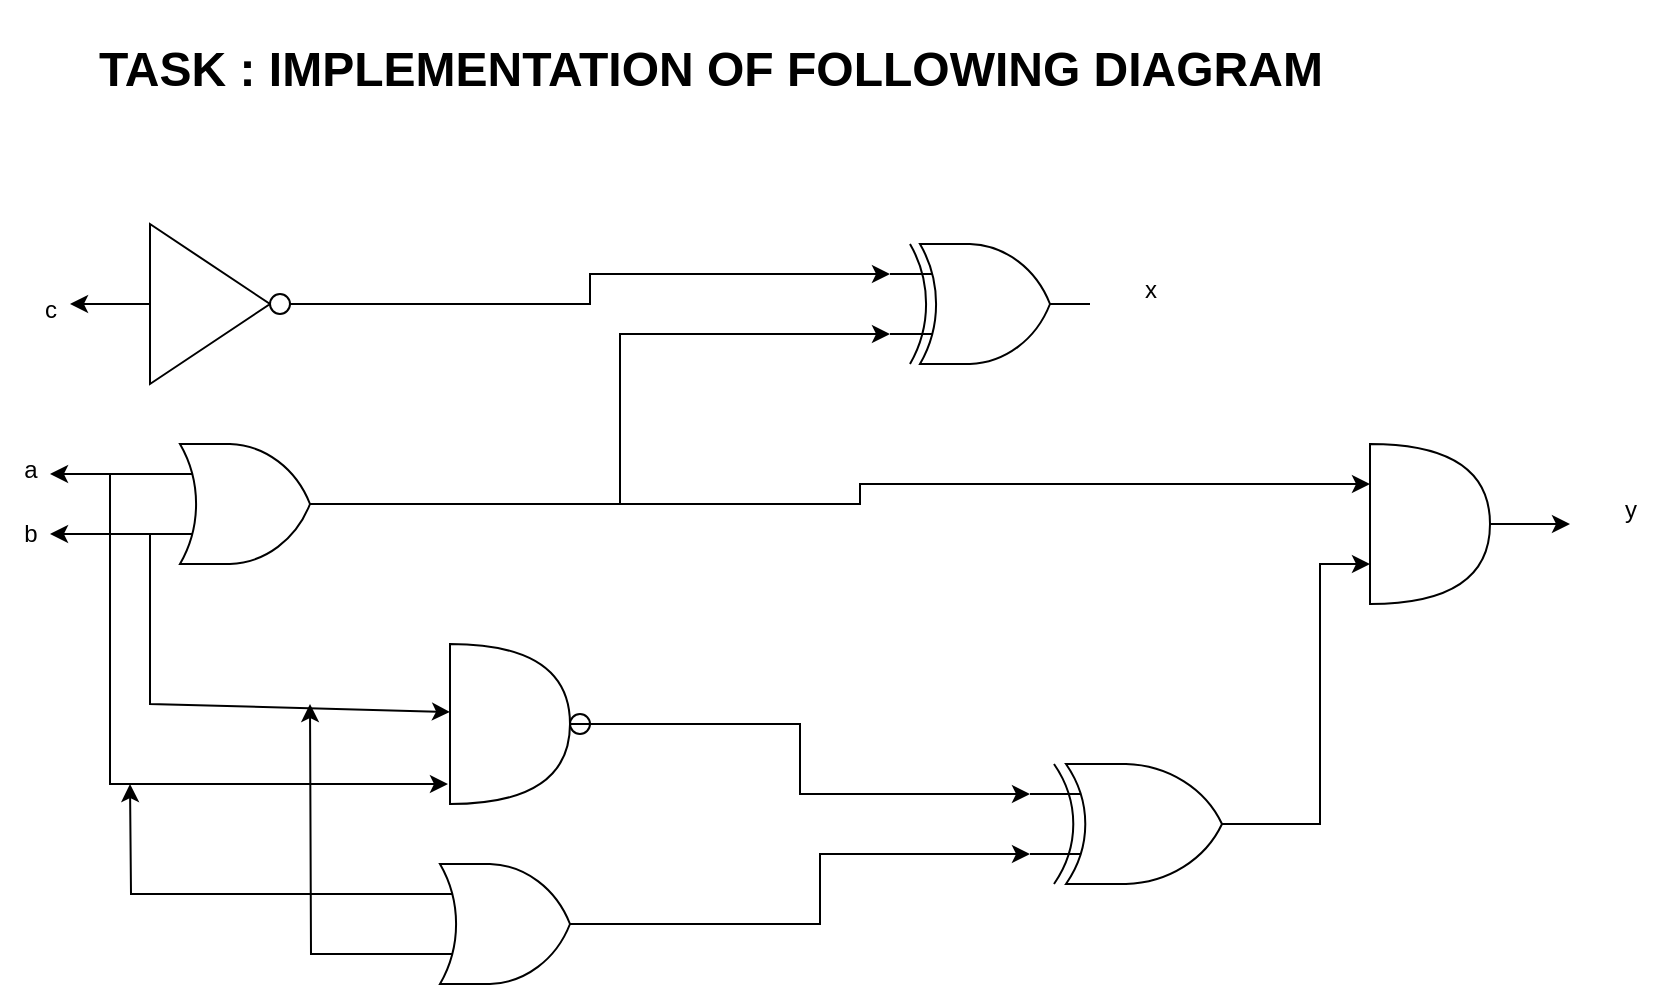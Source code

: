 <mxfile version="26.0.11">
  <diagram name="Page-1" id="nehVLXHQttereqlWMtnN">
    <mxGraphModel dx="1730" dy="468" grid="1" gridSize="10" guides="1" tooltips="1" connect="1" arrows="1" fold="1" page="1" pageScale="1" pageWidth="850" pageHeight="1100" math="0" shadow="0">
      <root>
        <mxCell id="0" />
        <mxCell id="1" parent="0" />
        <mxCell id="EHPUk68qeHJAw_Frci1N-1" value="" style="triangle;whiteSpace=wrap;html=1;" vertex="1" parent="1">
          <mxGeometry x="70" y="120" width="60" height="80" as="geometry" />
        </mxCell>
        <mxCell id="EHPUk68qeHJAw_Frci1N-4" value="" style="endArrow=classic;html=1;rounded=0;exitX=0;exitY=0.5;exitDx=0;exitDy=0;" edge="1" parent="1" source="EHPUk68qeHJAw_Frci1N-1">
          <mxGeometry width="50" height="50" relative="1" as="geometry">
            <mxPoint x="-10" y="200" as="sourcePoint" />
            <mxPoint x="30" y="160" as="targetPoint" />
          </mxGeometry>
        </mxCell>
        <mxCell id="EHPUk68qeHJAw_Frci1N-6" value="" style="ellipse;whiteSpace=wrap;html=1;aspect=fixed;" vertex="1" parent="1">
          <mxGeometry x="130" y="155" width="10" height="10" as="geometry" />
        </mxCell>
        <mxCell id="EHPUk68qeHJAw_Frci1N-7" value="" style="verticalLabelPosition=bottom;shadow=0;dashed=0;align=center;html=1;verticalAlign=top;shape=mxgraph.electrical.logic_gates.logic_gate;operation=or;" vertex="1" parent="1">
          <mxGeometry x="70" y="230" width="100" height="60" as="geometry" />
        </mxCell>
        <mxCell id="EHPUk68qeHJAw_Frci1N-8" value="" style="verticalLabelPosition=bottom;shadow=0;dashed=0;align=center;html=1;verticalAlign=top;shape=mxgraph.electrical.logic_gates.logic_gate;operation=xor;" vertex="1" parent="1">
          <mxGeometry x="440" y="130" width="100" height="60" as="geometry" />
        </mxCell>
        <mxCell id="EHPUk68qeHJAw_Frci1N-9" style="edgeStyle=orthogonalEdgeStyle;rounded=0;orthogonalLoop=1;jettySize=auto;html=1;exitX=1;exitY=0.5;exitDx=0;exitDy=0;entryX=0;entryY=0.25;entryDx=0;entryDy=0;entryPerimeter=0;" edge="1" parent="1" source="EHPUk68qeHJAw_Frci1N-6" target="EHPUk68qeHJAw_Frci1N-8">
          <mxGeometry relative="1" as="geometry" />
        </mxCell>
        <mxCell id="EHPUk68qeHJAw_Frci1N-10" style="edgeStyle=orthogonalEdgeStyle;rounded=0;orthogonalLoop=1;jettySize=auto;html=1;exitX=1;exitY=0.5;exitDx=0;exitDy=0;exitPerimeter=0;entryX=0;entryY=0.25;entryDx=0;entryDy=0;entryPerimeter=0;" edge="1" parent="1" source="EHPUk68qeHJAw_Frci1N-7" target="EHPUk68qeHJAw_Frci1N-12">
          <mxGeometry relative="1" as="geometry">
            <mxPoint x="540" y="260" as="targetPoint" />
          </mxGeometry>
        </mxCell>
        <mxCell id="EHPUk68qeHJAw_Frci1N-11" style="edgeStyle=orthogonalEdgeStyle;rounded=0;orthogonalLoop=1;jettySize=auto;html=1;exitX=1;exitY=0.5;exitDx=0;exitDy=0;exitPerimeter=0;entryX=0;entryY=0.75;entryDx=0;entryDy=0;entryPerimeter=0;" edge="1" parent="1" source="EHPUk68qeHJAw_Frci1N-7" target="EHPUk68qeHJAw_Frci1N-8">
          <mxGeometry relative="1" as="geometry" />
        </mxCell>
        <mxCell id="EHPUk68qeHJAw_Frci1N-12" value="" style="shape=or;whiteSpace=wrap;html=1;" vertex="1" parent="1">
          <mxGeometry x="680" y="230" width="60" height="80" as="geometry" />
        </mxCell>
        <mxCell id="EHPUk68qeHJAw_Frci1N-13" value="" style="verticalLabelPosition=bottom;shadow=0;dashed=0;align=center;html=1;verticalAlign=top;shape=mxgraph.electrical.logic_gates.logic_gate;operation=xor;" vertex="1" parent="1">
          <mxGeometry x="510" y="390" width="120" height="60" as="geometry" />
        </mxCell>
        <mxCell id="EHPUk68qeHJAw_Frci1N-14" style="edgeStyle=orthogonalEdgeStyle;rounded=0;orthogonalLoop=1;jettySize=auto;html=1;entryX=0;entryY=0.75;entryDx=0;entryDy=0;entryPerimeter=0;" edge="1" parent="1" source="EHPUk68qeHJAw_Frci1N-13" target="EHPUk68qeHJAw_Frci1N-12">
          <mxGeometry relative="1" as="geometry" />
        </mxCell>
        <mxCell id="EHPUk68qeHJAw_Frci1N-15" value="" style="shape=or;whiteSpace=wrap;html=1;" vertex="1" parent="1">
          <mxGeometry x="220" y="330" width="60" height="80" as="geometry" />
        </mxCell>
        <mxCell id="EHPUk68qeHJAw_Frci1N-22" value="" style="endArrow=classic;html=1;rounded=0;exitX=0;exitY=0.25;exitDx=0;exitDy=0;exitPerimeter=0;" edge="1" parent="1" source="EHPUk68qeHJAw_Frci1N-7">
          <mxGeometry width="50" height="50" relative="1" as="geometry">
            <mxPoint x="400" y="270" as="sourcePoint" />
            <mxPoint x="20" y="245" as="targetPoint" />
          </mxGeometry>
        </mxCell>
        <mxCell id="EHPUk68qeHJAw_Frci1N-23" value="" style="endArrow=classic;html=1;rounded=0;exitX=0;exitY=0.75;exitDx=0;exitDy=0;exitPerimeter=0;" edge="1" parent="1" source="EHPUk68qeHJAw_Frci1N-7">
          <mxGeometry width="50" height="50" relative="1" as="geometry">
            <mxPoint x="400" y="270" as="sourcePoint" />
            <mxPoint x="20" y="275" as="targetPoint" />
          </mxGeometry>
        </mxCell>
        <mxCell id="EHPUk68qeHJAw_Frci1N-26" value="" style="endArrow=classic;html=1;rounded=0;exitX=0;exitY=0.75;exitDx=0;exitDy=0;exitPerimeter=0;" edge="1" parent="1" source="EHPUk68qeHJAw_Frci1N-7">
          <mxGeometry width="50" height="50" relative="1" as="geometry">
            <mxPoint x="50" y="280" as="sourcePoint" />
            <mxPoint x="220" y="364" as="targetPoint" />
            <Array as="points">
              <mxPoint x="70" y="360" />
            </Array>
          </mxGeometry>
        </mxCell>
        <mxCell id="EHPUk68qeHJAw_Frci1N-27" value="" style="endArrow=classic;html=1;rounded=0;entryX=-0.017;entryY=0.875;entryDx=0;entryDy=0;entryPerimeter=0;" edge="1" parent="1" target="EHPUk68qeHJAw_Frci1N-15">
          <mxGeometry width="50" height="50" relative="1" as="geometry">
            <mxPoint x="50" y="245" as="sourcePoint" />
            <mxPoint x="450" y="240" as="targetPoint" />
            <Array as="points">
              <mxPoint x="50" y="400" />
            </Array>
          </mxGeometry>
        </mxCell>
        <mxCell id="EHPUk68qeHJAw_Frci1N-28" value="" style="ellipse;whiteSpace=wrap;html=1;aspect=fixed;" vertex="1" parent="1">
          <mxGeometry x="280" y="365" width="10" height="10" as="geometry" />
        </mxCell>
        <mxCell id="EHPUk68qeHJAw_Frci1N-32" style="edgeStyle=orthogonalEdgeStyle;rounded=0;orthogonalLoop=1;jettySize=auto;html=1;exitX=0;exitY=0.25;exitDx=0;exitDy=0;exitPerimeter=0;" edge="1" parent="1" source="EHPUk68qeHJAw_Frci1N-29">
          <mxGeometry relative="1" as="geometry">
            <mxPoint x="60" y="400" as="targetPoint" />
          </mxGeometry>
        </mxCell>
        <mxCell id="EHPUk68qeHJAw_Frci1N-33" style="edgeStyle=orthogonalEdgeStyle;rounded=0;orthogonalLoop=1;jettySize=auto;html=1;exitX=0;exitY=0.75;exitDx=0;exitDy=0;exitPerimeter=0;" edge="1" parent="1" source="EHPUk68qeHJAw_Frci1N-29">
          <mxGeometry relative="1" as="geometry">
            <mxPoint x="150" y="360" as="targetPoint" />
          </mxGeometry>
        </mxCell>
        <mxCell id="EHPUk68qeHJAw_Frci1N-29" value="" style="verticalLabelPosition=bottom;shadow=0;dashed=0;align=center;html=1;verticalAlign=top;shape=mxgraph.electrical.logic_gates.logic_gate;operation=or;" vertex="1" parent="1">
          <mxGeometry x="200" y="440" width="100" height="60" as="geometry" />
        </mxCell>
        <mxCell id="EHPUk68qeHJAw_Frci1N-30" style="edgeStyle=orthogonalEdgeStyle;rounded=0;orthogonalLoop=1;jettySize=auto;html=1;entryX=0;entryY=0.75;entryDx=0;entryDy=0;entryPerimeter=0;" edge="1" parent="1" source="EHPUk68qeHJAw_Frci1N-29" target="EHPUk68qeHJAw_Frci1N-13">
          <mxGeometry relative="1" as="geometry" />
        </mxCell>
        <mxCell id="EHPUk68qeHJAw_Frci1N-31" style="edgeStyle=orthogonalEdgeStyle;rounded=0;orthogonalLoop=1;jettySize=auto;html=1;entryX=0;entryY=0.25;entryDx=0;entryDy=0;entryPerimeter=0;" edge="1" parent="1" source="EHPUk68qeHJAw_Frci1N-15" target="EHPUk68qeHJAw_Frci1N-13">
          <mxGeometry relative="1" as="geometry" />
        </mxCell>
        <mxCell id="EHPUk68qeHJAw_Frci1N-34" value="&lt;h1&gt;TASK : IMPLEMENTATION OF FOLLOWING DIAGRAM&lt;/h1&gt;" style="text;html=1;align=center;verticalAlign=middle;resizable=0;points=[];autosize=1;strokeColor=none;fillColor=none;" vertex="1" parent="1">
          <mxGeometry x="30" y="8" width="640" height="70" as="geometry" />
        </mxCell>
        <mxCell id="EHPUk68qeHJAw_Frci1N-35" value="c" style="text;html=1;align=center;verticalAlign=middle;resizable=0;points=[];autosize=1;strokeColor=none;fillColor=none;" vertex="1" parent="1">
          <mxGeometry x="5" y="148" width="30" height="30" as="geometry" />
        </mxCell>
        <mxCell id="EHPUk68qeHJAw_Frci1N-36" value="a" style="text;html=1;align=center;verticalAlign=middle;resizable=0;points=[];autosize=1;strokeColor=none;fillColor=none;" vertex="1" parent="1">
          <mxGeometry x="-5" y="228" width="30" height="30" as="geometry" />
        </mxCell>
        <mxCell id="EHPUk68qeHJAw_Frci1N-37" value="b" style="text;html=1;align=center;verticalAlign=middle;resizable=0;points=[];autosize=1;strokeColor=none;fillColor=none;" vertex="1" parent="1">
          <mxGeometry x="-5" y="260" width="30" height="30" as="geometry" />
        </mxCell>
        <mxCell id="EHPUk68qeHJAw_Frci1N-38" value="x" style="text;html=1;align=center;verticalAlign=middle;resizable=0;points=[];autosize=1;strokeColor=none;fillColor=none;" vertex="1" parent="1">
          <mxGeometry x="555" y="138" width="30" height="30" as="geometry" />
        </mxCell>
        <mxCell id="EHPUk68qeHJAw_Frci1N-39" value="" style="endArrow=classic;html=1;rounded=0;exitX=1;exitY=0.5;exitDx=0;exitDy=0;exitPerimeter=0;" edge="1" parent="1" source="EHPUk68qeHJAw_Frci1N-12">
          <mxGeometry width="50" height="50" relative="1" as="geometry">
            <mxPoint x="400" y="280" as="sourcePoint" />
            <mxPoint x="780" y="270" as="targetPoint" />
          </mxGeometry>
        </mxCell>
        <mxCell id="EHPUk68qeHJAw_Frci1N-40" value="y" style="text;html=1;align=center;verticalAlign=middle;resizable=0;points=[];autosize=1;strokeColor=none;fillColor=none;" vertex="1" parent="1">
          <mxGeometry x="795" y="248" width="30" height="30" as="geometry" />
        </mxCell>
      </root>
    </mxGraphModel>
  </diagram>
</mxfile>
